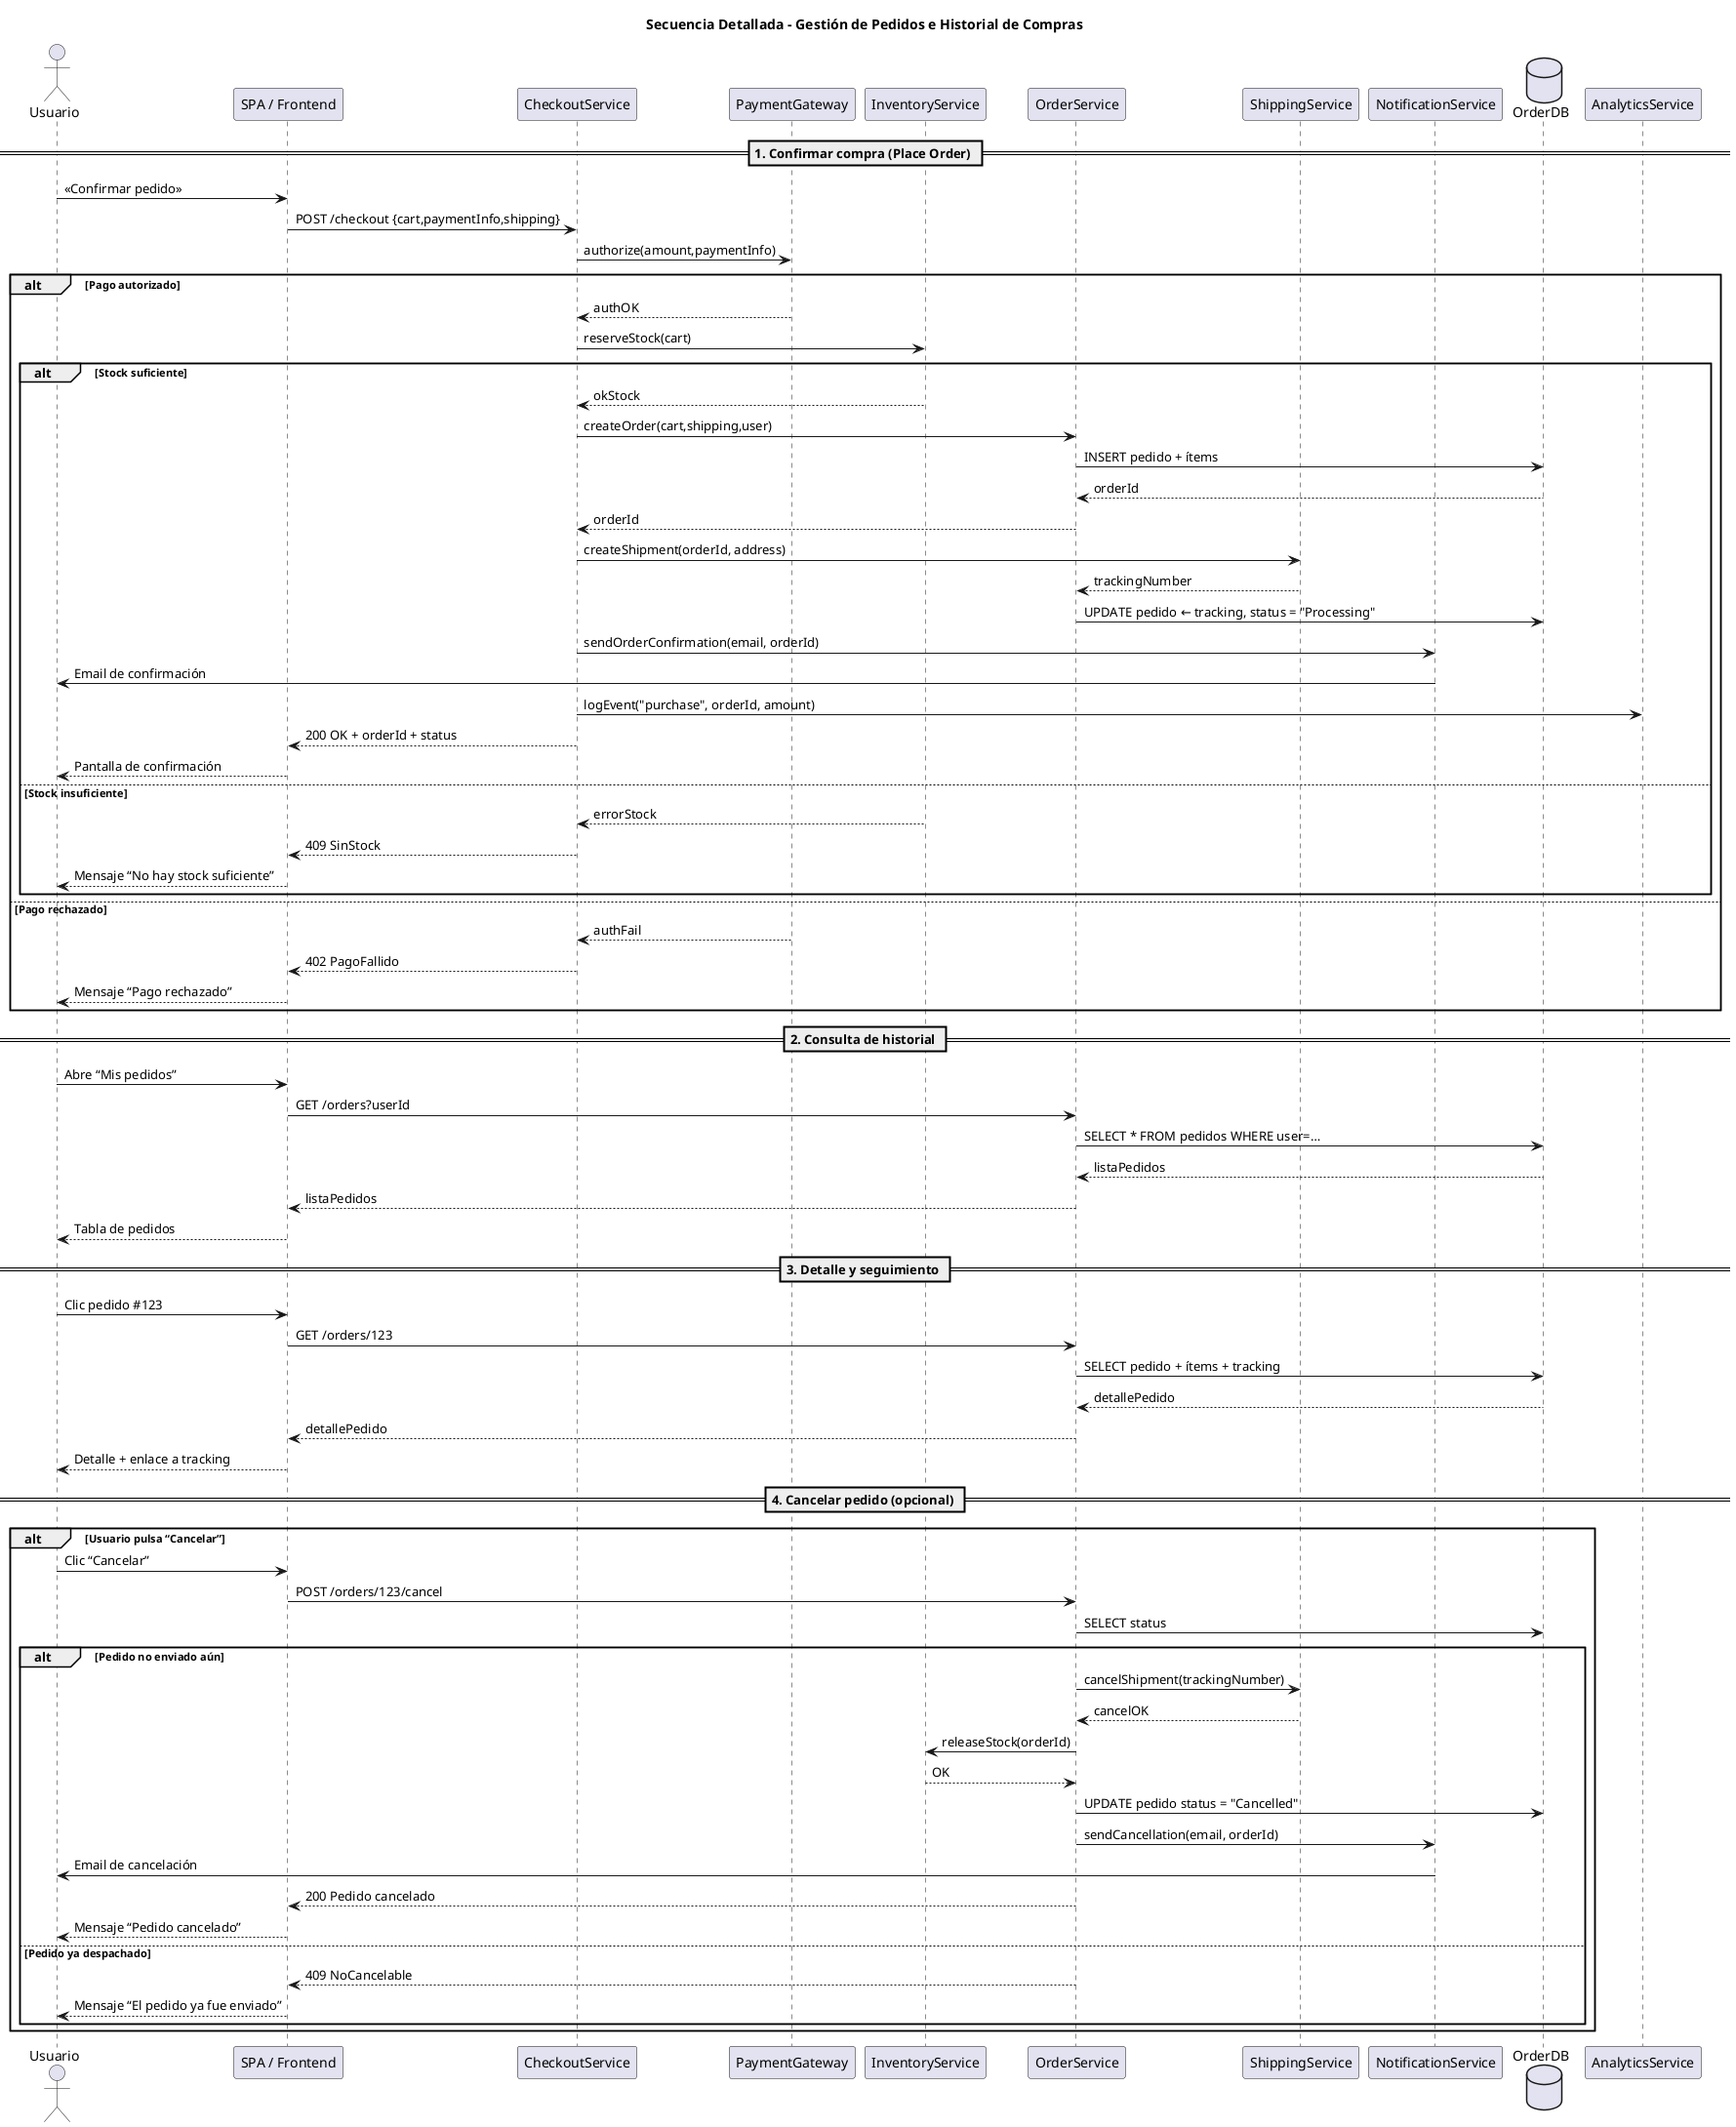 @startuml
title Secuencia Detallada – Gestión de Pedidos e Historial de Compras

actor Usuario
participant "SPA / Frontend"          as UI
participant "CheckoutService"         as CHECK
participant "PaymentGateway"          as PAY
participant "InventoryService"        as INV
participant "OrderService"            as ORD
participant "ShippingService"         as SHIP
participant "NotificationService"     as NOTIF
database   "OrderDB"                  as DB
participant "AnalyticsService"        as AN

== 1. Confirmar compra (Place Order) ==
Usuario  -> UI     : «Confirmar pedido»
UI       -> CHECK  : POST /checkout {cart,paymentInfo,shipping}
CHECK    -> PAY    : authorize(amount,paymentInfo)

alt Pago autorizado
  PAY    --> CHECK : authOK

  '–– Reserva de stock ––'
  CHECK  -> INV    : reserveStock(cart)
  alt Stock suficiente
    INV  --> CHECK  : okStock

    '–– Creación del pedido ––'
    CHECK -> ORD    : createOrder(cart,shipping,user)
    ORD   -> DB     : INSERT pedido + ítems
    DB    --> ORD   : orderId
    ORD   --> CHECK : orderId

    '–– Generar envío ––'
    CHECK -> SHIP   : createShipment(orderId, address)
    SHIP  --> ORD   : trackingNumber
    ORD   -> DB     : UPDATE pedido ← tracking, status = "Processing"

    '–– Notificar cliente ––'
    CHECK -> NOTIF  : sendOrderConfirmation(email, orderId)
    NOTIF -> Usuario: Email de confirmación

    '–– Métricas ––'
    CHECK -> AN     : logEvent("purchase", orderId, amount)

    CHECK --> UI    : 200 OK + orderId + status
    UI    --> Usuario: Pantalla de confirmación
  else Stock insuficiente
    INV  --> CHECK : errorStock
    CHECK --> UI   : 409 SinStock
    UI   --> Usuario: Mensaje “No hay stock suficiente”
  end
else Pago rechazado
  PAY   --> CHECK : authFail
  CHECK --> UI    : 402 PagoFallido
  UI    --> Usuario: Mensaje “Pago rechazado”
end

== 2. Consulta de historial ==
Usuario  -> UI   : Abre “Mis pedidos”
UI       -> ORD  : GET /orders?userId
ORD      -> DB   : SELECT * FROM pedidos WHERE user=…
DB       --> ORD : listaPedidos
ORD      --> UI  : listaPedidos
UI       --> Usuario: Tabla de pedidos

== 3. Detalle y seguimiento ==
Usuario  -> UI   : Clic pedido #123
UI       -> ORD  : GET /orders/123
ORD      -> DB   : SELECT pedido + ítems + tracking
DB       --> ORD : detallePedido
ORD      --> UI  : detallePedido
UI       --> Usuario: Detalle + enlace a tracking

== 4. Cancelar pedido (opcional) ==
alt Usuario pulsa “Cancelar”
  Usuario -> UI   : Clic “Cancelar”
  UI      -> ORD  : POST /orders/123/cancel
  ORD     -> DB   : SELECT status
  alt Pedido no enviado aún
    ORD  -> SHIP  : cancelShipment(trackingNumber)
    SHIP --> ORD  : cancelOK
    ORD  -> INV   : releaseStock(orderId)
    INV  --> ORD  : OK
    ORD  -> DB    : UPDATE pedido status = "Cancelled"
    ORD  -> NOTIF : sendCancellation(email, orderId)
    NOTIF-> Usuario: Email de cancelación
    ORD  --> UI   : 200 Pedido cancelado
    UI   --> Usuario: Mensaje “Pedido cancelado”
  else Pedido ya despachado
    ORD  --> UI   : 409 NoCancelable
    UI   --> Usuario: Mensaje “El pedido ya fue enviado”
  end
end
@enduml
